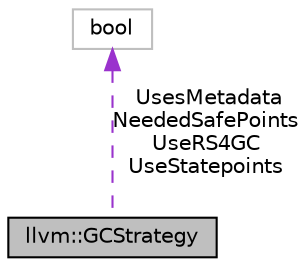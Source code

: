 digraph "llvm::GCStrategy"
{
 // LATEX_PDF_SIZE
  bgcolor="transparent";
  edge [fontname="Helvetica",fontsize="10",labelfontname="Helvetica",labelfontsize="10"];
  node [fontname="Helvetica",fontsize="10",shape=record];
  Node1 [label="llvm::GCStrategy",height=0.2,width=0.4,color="black", fillcolor="grey75", style="filled", fontcolor="black",tooltip="GCStrategy describes a garbage collector algorithm's code generation requirements,..."];
  Node2 -> Node1 [dir="back",color="darkorchid3",fontsize="10",style="dashed",label=" UsesMetadata\nNeededSafePoints\nUseRS4GC\nUseStatepoints" ,fontname="Helvetica"];
  Node2 [label="bool",height=0.2,width=0.4,color="grey75",tooltip=" "];
}
